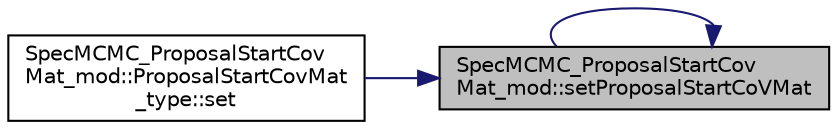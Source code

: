 digraph "SpecMCMC_ProposalStartCovMat_mod::setProposalStartCoVMat"
{
 // LATEX_PDF_SIZE
  edge [fontname="Helvetica",fontsize="10",labelfontname="Helvetica",labelfontsize="10"];
  node [fontname="Helvetica",fontsize="10",shape=record];
  rankdir="RL";
  Node1 [label="SpecMCMC_ProposalStartCov\lMat_mod::setProposalStartCoVMat",height=0.2,width=0.4,color="black", fillcolor="grey75", style="filled", fontcolor="black",tooltip=" "];
  Node1 -> Node2 [dir="back",color="midnightblue",fontsize="10",style="solid"];
  Node2 [label="SpecMCMC_ProposalStartCov\lMat_mod::ProposalStartCovMat\l_type::set",height=0.2,width=0.4,color="black", fillcolor="white", style="filled",URL="$structSpecMCMC__ProposalStartCovMat__mod_1_1ProposalStartCovMat__type.html#a6ed72a1fd6eb9ea09a3bfe88396175a5",tooltip=" "];
  Node1 -> Node1 [dir="back",color="midnightblue",fontsize="10",style="solid"];
}
